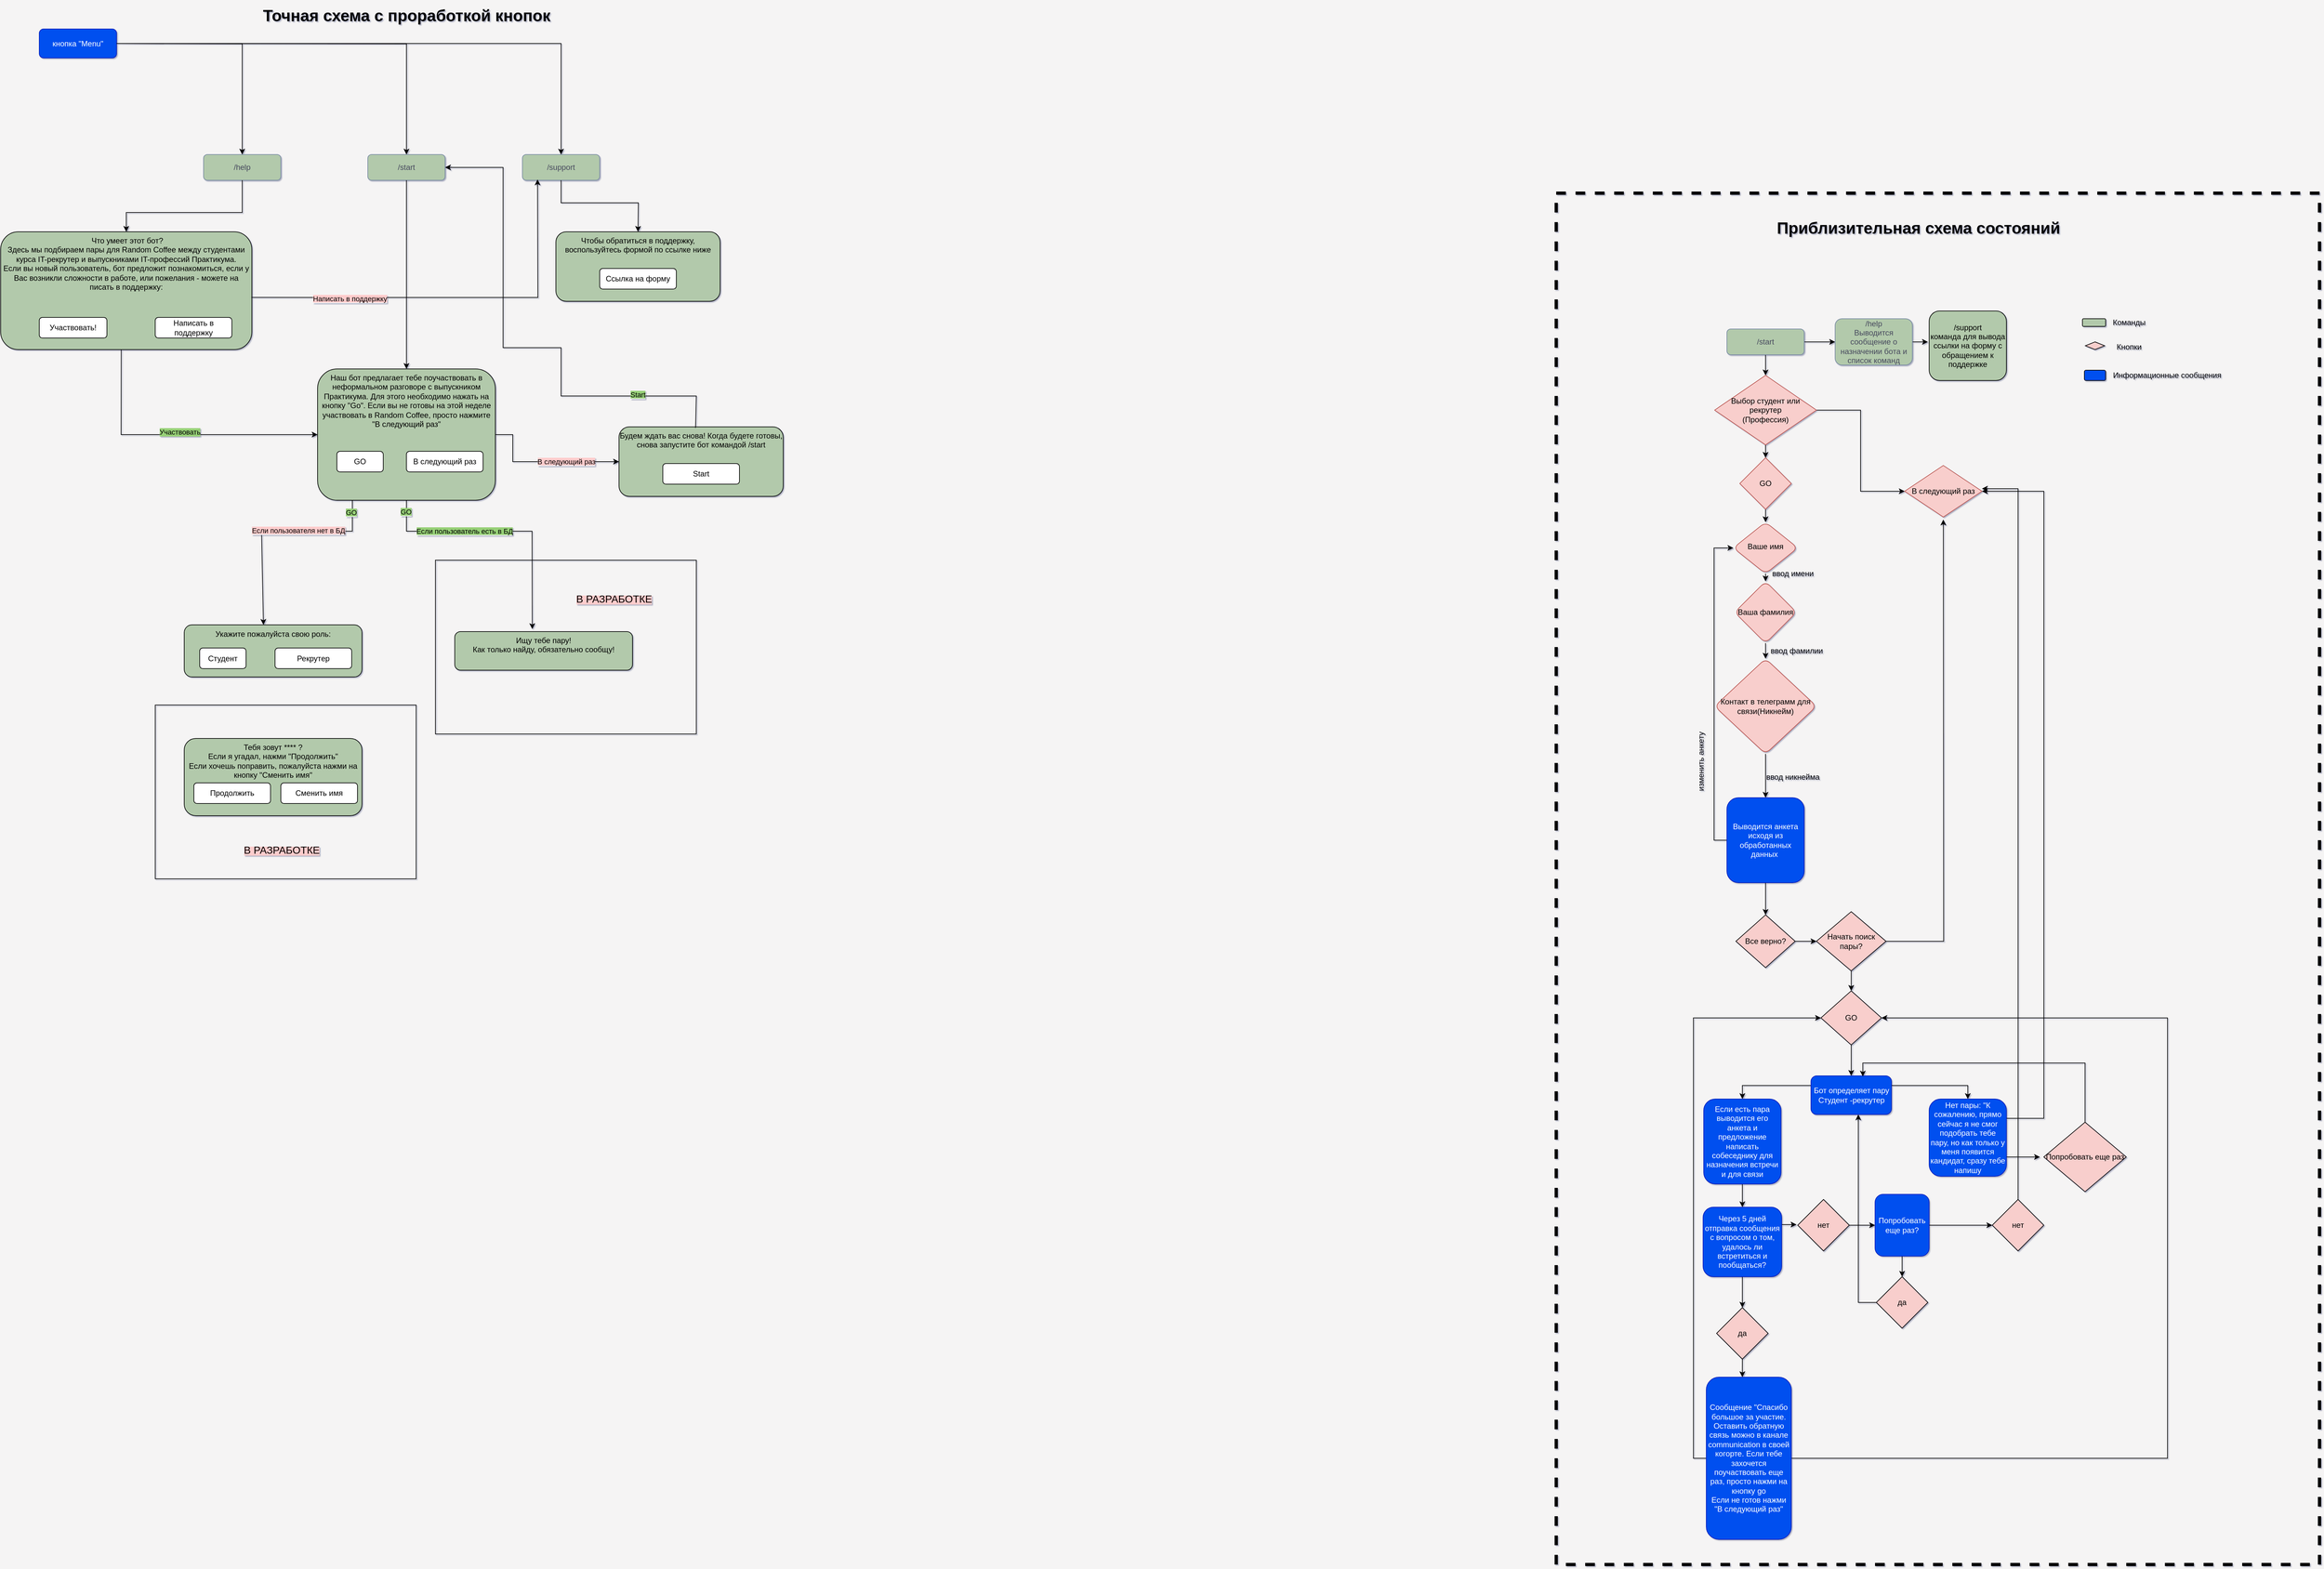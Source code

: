 <mxfile version="21.7.5" type="device">
  <diagram id="C5RBs43oDa-KdzZeNtuy" name="Page-1">
    <mxGraphModel dx="5104" dy="4256" grid="1" gridSize="15" guides="1" tooltips="1" connect="1" arrows="0" fold="1" page="1" pageScale="1" pageWidth="827" pageHeight="1169" background="#f5f4f4" math="0" shadow="1">
      <root>
        <mxCell id="WIyWlLk6GJQsqaUBKTNV-0" />
        <mxCell id="WIyWlLk6GJQsqaUBKTNV-1" parent="WIyWlLk6GJQsqaUBKTNV-0" />
        <mxCell id="HwW4HolEN2n57jUtP8S4-10" style="edgeStyle=orthogonalEdgeStyle;rounded=0;orthogonalLoop=1;jettySize=auto;html=1;exitX=0.5;exitY=1;exitDx=0;exitDy=0;entryX=0.5;entryY=0;entryDx=0;entryDy=0;" parent="WIyWlLk6GJQsqaUBKTNV-1" source="WIyWlLk6GJQsqaUBKTNV-3" target="HwW4HolEN2n57jUtP8S4-9" edge="1">
          <mxGeometry relative="1" as="geometry" />
        </mxCell>
        <mxCell id="HwW4HolEN2n57jUtP8S4-29" style="edgeStyle=orthogonalEdgeStyle;rounded=0;orthogonalLoop=1;jettySize=auto;html=1;exitX=1;exitY=0.5;exitDx=0;exitDy=0;entryX=0;entryY=0.5;entryDx=0;entryDy=0;" parent="WIyWlLk6GJQsqaUBKTNV-1" source="WIyWlLk6GJQsqaUBKTNV-3" target="HwW4HolEN2n57jUtP8S4-6" edge="1">
          <mxGeometry relative="1" as="geometry" />
        </mxCell>
        <mxCell id="WIyWlLk6GJQsqaUBKTNV-3" value="/start" style="rounded=1;whiteSpace=wrap;html=1;fontSize=12;glass=0;strokeWidth=1;shadow=0;labelBackgroundColor=none;fillColor=#B2C9AB;strokeColor=#788AA3;fontColor=#46495D;" parent="WIyWlLk6GJQsqaUBKTNV-1" vertex="1">
          <mxGeometry x="1465" y="-719" width="120" height="40" as="geometry" />
        </mxCell>
        <mxCell id="LpWc5lkLf9JbCJff_aTS-66" style="edgeStyle=orthogonalEdgeStyle;rounded=0;orthogonalLoop=1;jettySize=auto;html=1;exitX=0.5;exitY=1;exitDx=0;exitDy=0;entryX=0.5;entryY=0;entryDx=0;entryDy=0;" parent="WIyWlLk6GJQsqaUBKTNV-1" source="WIyWlLk6GJQsqaUBKTNV-10" target="LpWc5lkLf9JbCJff_aTS-1" edge="1">
          <mxGeometry relative="1" as="geometry" />
        </mxCell>
        <mxCell id="WIyWlLk6GJQsqaUBKTNV-10" value="Ваше имя" style="rhombus;whiteSpace=wrap;html=1;shadow=0;fontFamily=Helvetica;fontSize=12;align=center;strokeWidth=1;spacing=6;spacingTop=-4;labelBackgroundColor=none;fillColor=#f8cecc;strokeColor=#b85450;rounded=1;" parent="WIyWlLk6GJQsqaUBKTNV-1" vertex="1">
          <mxGeometry x="1475" y="-419" width="100" height="80" as="geometry" />
        </mxCell>
        <mxCell id="HwW4HolEN2n57jUtP8S4-34" style="edgeStyle=orthogonalEdgeStyle;rounded=0;orthogonalLoop=1;jettySize=auto;html=1;exitX=0.5;exitY=1;exitDx=0;exitDy=0;entryX=0.5;entryY=0;entryDx=0;entryDy=0;" parent="WIyWlLk6GJQsqaUBKTNV-1" source="LpWc5lkLf9JbCJff_aTS-1" target="LpWc5lkLf9JbCJff_aTS-14" edge="1">
          <mxGeometry relative="1" as="geometry" />
        </mxCell>
        <mxCell id="LpWc5lkLf9JbCJff_aTS-1" value="Ваша фамилия" style="rhombus;whiteSpace=wrap;html=1;fillColor=#f8cecc;strokeColor=#b85450;rounded=1;glass=0;strokeWidth=1;shadow=0;labelBackgroundColor=none;" parent="WIyWlLk6GJQsqaUBKTNV-1" vertex="1">
          <mxGeometry x="1477" y="-327" width="96" height="96" as="geometry" />
        </mxCell>
        <mxCell id="LpWc5lkLf9JbCJff_aTS-22" value="" style="edgeStyle=orthogonalEdgeStyle;rounded=0;orthogonalLoop=1;jettySize=auto;html=1;" parent="WIyWlLk6GJQsqaUBKTNV-1" source="LpWc5lkLf9JbCJff_aTS-14" target="LpWc5lkLf9JbCJff_aTS-21" edge="1">
          <mxGeometry relative="1" as="geometry" />
        </mxCell>
        <mxCell id="LpWc5lkLf9JbCJff_aTS-14" value="Контакт в телеграмм для связи(Никнейм)" style="rhombus;whiteSpace=wrap;html=1;fillColor=#f8cecc;strokeColor=#b85450;rounded=1;glass=0;strokeWidth=1;shadow=0;labelBackgroundColor=none;" parent="WIyWlLk6GJQsqaUBKTNV-1" vertex="1">
          <mxGeometry x="1446" y="-207" width="158" height="148" as="geometry" />
        </mxCell>
        <mxCell id="HwW4HolEN2n57jUtP8S4-20" style="edgeStyle=orthogonalEdgeStyle;rounded=0;orthogonalLoop=1;jettySize=auto;html=1;exitX=0;exitY=0.5;exitDx=0;exitDy=0;entryX=0;entryY=0.5;entryDx=0;entryDy=0;" parent="WIyWlLk6GJQsqaUBKTNV-1" source="LpWc5lkLf9JbCJff_aTS-21" target="WIyWlLk6GJQsqaUBKTNV-10" edge="1">
          <mxGeometry relative="1" as="geometry" />
        </mxCell>
        <mxCell id="HwW4HolEN2n57jUtP8S4-23" style="edgeStyle=orthogonalEdgeStyle;rounded=0;orthogonalLoop=1;jettySize=auto;html=1;exitX=0.5;exitY=1;exitDx=0;exitDy=0;" parent="WIyWlLk6GJQsqaUBKTNV-1" source="LpWc5lkLf9JbCJff_aTS-21" target="HwW4HolEN2n57jUtP8S4-22" edge="1">
          <mxGeometry relative="1" as="geometry" />
        </mxCell>
        <mxCell id="LpWc5lkLf9JbCJff_aTS-21" value="Выводится анкета исходя из обработанных данных&amp;nbsp;" style="whiteSpace=wrap;html=1;fillColor=#0050ef;strokeColor=#001DBC;fontColor=#ffffff;rounded=1;glass=0;strokeWidth=1;shadow=0;labelBackgroundColor=none;" parent="WIyWlLk6GJQsqaUBKTNV-1" vertex="1">
          <mxGeometry x="1465" y="9" width="120" height="132" as="geometry" />
        </mxCell>
        <mxCell id="HwW4HolEN2n57jUtP8S4-39" style="edgeStyle=orthogonalEdgeStyle;rounded=0;orthogonalLoop=1;jettySize=auto;html=1;exitX=1;exitY=0.25;exitDx=0;exitDy=0;entryX=0.5;entryY=0;entryDx=0;entryDy=0;" parent="WIyWlLk6GJQsqaUBKTNV-1" source="LpWc5lkLf9JbCJff_aTS-39" target="HwW4HolEN2n57jUtP8S4-36" edge="1">
          <mxGeometry relative="1" as="geometry" />
        </mxCell>
        <mxCell id="HwW4HolEN2n57jUtP8S4-40" style="edgeStyle=orthogonalEdgeStyle;rounded=0;orthogonalLoop=1;jettySize=auto;html=1;exitX=0;exitY=0.25;exitDx=0;exitDy=0;entryX=0.5;entryY=0;entryDx=0;entryDy=0;" parent="WIyWlLk6GJQsqaUBKTNV-1" source="LpWc5lkLf9JbCJff_aTS-39" target="HwW4HolEN2n57jUtP8S4-37" edge="1">
          <mxGeometry relative="1" as="geometry" />
        </mxCell>
        <mxCell id="LpWc5lkLf9JbCJff_aTS-39" value="Бот определяет пару Студент -рекрутер&lt;br&gt;" style="whiteSpace=wrap;html=1;fillColor=#0050ef;strokeColor=#001DBC;fontColor=#ffffff;rounded=1;glass=0;strokeWidth=1;shadow=0;labelBackgroundColor=none;" parent="WIyWlLk6GJQsqaUBKTNV-1" vertex="1">
          <mxGeometry x="1595.5" y="441" width="125" height="60" as="geometry" />
        </mxCell>
        <mxCell id="LpWc5lkLf9JbCJff_aTS-44" value="изменить анкету&lt;br&gt;" style="text;html=1;align=center;verticalAlign=middle;resizable=0;points=[];autosize=1;strokeColor=none;fillColor=none;rotation=-90;" parent="WIyWlLk6GJQsqaUBKTNV-1" vertex="1">
          <mxGeometry x="1365" y="-59" width="120" height="24" as="geometry" />
        </mxCell>
        <mxCell id="LpWc5lkLf9JbCJff_aTS-45" value="ввод имени" style="text;html=1;align=center;verticalAlign=middle;resizable=0;points=[];autosize=1;strokeColor=none;fillColor=none;" parent="WIyWlLk6GJQsqaUBKTNV-1" vertex="1">
          <mxGeometry x="1519" y="-351" width="96" height="24" as="geometry" />
        </mxCell>
        <mxCell id="LpWc5lkLf9JbCJff_aTS-46" value="ввод фамилии&lt;br&gt;" style="text;html=1;align=center;verticalAlign=middle;resizable=0;points=[];autosize=1;strokeColor=none;fillColor=none;" parent="WIyWlLk6GJQsqaUBKTNV-1" vertex="1">
          <mxGeometry x="1519" y="-231" width="108" height="24" as="geometry" />
        </mxCell>
        <mxCell id="LpWc5lkLf9JbCJff_aTS-48" value="ввод никнейма&lt;br&gt;" style="text;html=1;align=center;verticalAlign=middle;resizable=0;points=[];autosize=1;strokeColor=none;fillColor=none;" parent="WIyWlLk6GJQsqaUBKTNV-1" vertex="1">
          <mxGeometry x="1513" y="-35" width="108" height="24" as="geometry" />
        </mxCell>
        <mxCell id="HwW4HolEN2n57jUtP8S4-53" style="edgeStyle=orthogonalEdgeStyle;rounded=0;orthogonalLoop=1;jettySize=auto;html=1;exitX=1;exitY=0.25;exitDx=0;exitDy=0;" parent="WIyWlLk6GJQsqaUBKTNV-1" source="LpWc5lkLf9JbCJff_aTS-51" edge="1">
          <mxGeometry relative="1" as="geometry">
            <mxPoint x="1573" y="672" as="targetPoint" />
          </mxGeometry>
        </mxCell>
        <mxCell id="HwW4HolEN2n57jUtP8S4-54" style="edgeStyle=orthogonalEdgeStyle;rounded=0;orthogonalLoop=1;jettySize=auto;html=1;exitX=0.5;exitY=1;exitDx=0;exitDy=0;entryX=0.5;entryY=0;entryDx=0;entryDy=0;" parent="WIyWlLk6GJQsqaUBKTNV-1" source="LpWc5lkLf9JbCJff_aTS-51" target="HwW4HolEN2n57jUtP8S4-49" edge="1">
          <mxGeometry relative="1" as="geometry" />
        </mxCell>
        <mxCell id="LpWc5lkLf9JbCJff_aTS-51" value="Через 5 дней отправка сообщения с вопросом о том, удалось ли встретиться и пообщаться?" style="rounded=1;whiteSpace=wrap;html=1;fillColor=#0050ef;strokeColor=#001DBC;fontColor=#ffffff;" parent="WIyWlLk6GJQsqaUBKTNV-1" vertex="1">
          <mxGeometry x="1428" y="645" width="122" height="108" as="geometry" />
        </mxCell>
        <mxCell id="HwW4HolEN2n57jUtP8S4-56" style="edgeStyle=orthogonalEdgeStyle;rounded=0;orthogonalLoop=1;jettySize=auto;html=1;exitX=1;exitY=0.5;exitDx=0;exitDy=0;entryX=1;entryY=0.5;entryDx=0;entryDy=0;" parent="WIyWlLk6GJQsqaUBKTNV-1" source="LpWc5lkLf9JbCJff_aTS-56" target="HwW4HolEN2n57jUtP8S4-32" edge="1">
          <mxGeometry relative="1" as="geometry">
            <Array as="points">
              <mxPoint x="2149" y="1035" />
              <mxPoint x="2149" y="351" />
            </Array>
          </mxGeometry>
        </mxCell>
        <mxCell id="HwW4HolEN2n57jUtP8S4-65" style="edgeStyle=orthogonalEdgeStyle;rounded=0;orthogonalLoop=1;jettySize=auto;html=1;exitX=0;exitY=0.5;exitDx=0;exitDy=0;entryX=0;entryY=0.5;entryDx=0;entryDy=0;" parent="WIyWlLk6GJQsqaUBKTNV-1" source="LpWc5lkLf9JbCJff_aTS-56" target="HwW4HolEN2n57jUtP8S4-32" edge="1">
          <mxGeometry relative="1" as="geometry" />
        </mxCell>
        <mxCell id="LpWc5lkLf9JbCJff_aTS-56" value="Сообщение &quot;Спасибо большое за участие. Оставить обратную связь можно в канале communication в своей когорте. Если тебе захочется поучаствовать еще раз, просто нажми на кнопку go&lt;br&gt;Если не готов нажми &quot;В следующий раз&quot;" style="rounded=1;whiteSpace=wrap;html=1;fillColor=#0050EF;fontColor=#ffffff;strokeColor=#001DBC;" parent="WIyWlLk6GJQsqaUBKTNV-1" vertex="1">
          <mxGeometry x="1433" y="909" width="132" height="252" as="geometry" />
        </mxCell>
        <mxCell id="HwW4HolEN2n57jUtP8S4-61" style="edgeStyle=orthogonalEdgeStyle;rounded=0;orthogonalLoop=1;jettySize=auto;html=1;exitX=1;exitY=0.5;exitDx=0;exitDy=0;entryX=0;entryY=0.5;entryDx=0;entryDy=0;" parent="WIyWlLk6GJQsqaUBKTNV-1" source="LpWc5lkLf9JbCJff_aTS-57" target="HwW4HolEN2n57jUtP8S4-58" edge="1">
          <mxGeometry relative="1" as="geometry">
            <mxPoint x="1861" y="673" as="targetPoint" />
          </mxGeometry>
        </mxCell>
        <mxCell id="HwW4HolEN2n57jUtP8S4-63" style="edgeStyle=orthogonalEdgeStyle;rounded=0;orthogonalLoop=1;jettySize=auto;html=1;exitX=0.5;exitY=1;exitDx=0;exitDy=0;" parent="WIyWlLk6GJQsqaUBKTNV-1" source="LpWc5lkLf9JbCJff_aTS-57" target="HwW4HolEN2n57jUtP8S4-57" edge="1">
          <mxGeometry relative="1" as="geometry" />
        </mxCell>
        <mxCell id="LpWc5lkLf9JbCJff_aTS-57" value="Попробовать еще раз?" style="rounded=1;whiteSpace=wrap;html=1;fillColor=#0050ef;strokeColor=#001DBC;fontColor=#ffffff;" parent="WIyWlLk6GJQsqaUBKTNV-1" vertex="1">
          <mxGeometry x="1695" y="625" width="84" height="96" as="geometry" />
        </mxCell>
        <mxCell id="HwW4HolEN2n57jUtP8S4-0" value="/support&lt;br&gt;команда для вывода ссылки на форму с обращением к поддержке" style="rounded=1;whiteSpace=wrap;html=1;fillColor=#b2c9ab;" parent="WIyWlLk6GJQsqaUBKTNV-1" vertex="1">
          <mxGeometry x="1779" y="-747" width="120" height="108" as="geometry" />
        </mxCell>
        <mxCell id="HwW4HolEN2n57jUtP8S4-31" style="edgeStyle=orthogonalEdgeStyle;rounded=0;orthogonalLoop=1;jettySize=auto;html=1;exitX=1;exitY=0.5;exitDx=0;exitDy=0;" parent="WIyWlLk6GJQsqaUBKTNV-1" source="HwW4HolEN2n57jUtP8S4-6" edge="1">
          <mxGeometry relative="1" as="geometry">
            <mxPoint x="1777" y="-699" as="targetPoint" />
          </mxGeometry>
        </mxCell>
        <mxCell id="HwW4HolEN2n57jUtP8S4-6" value="/help&lt;br&gt;Выводится сообщение о назначении бота и список команд" style="rounded=1;whiteSpace=wrap;html=1;fontSize=12;glass=0;strokeWidth=1;shadow=0;labelBackgroundColor=none;fillColor=#B2C9AB;strokeColor=#788AA3;fontColor=#46495D;" parent="WIyWlLk6GJQsqaUBKTNV-1" vertex="1">
          <mxGeometry x="1633" y="-735" width="120" height="72" as="geometry" />
        </mxCell>
        <mxCell id="HwW4HolEN2n57jUtP8S4-19" style="edgeStyle=orthogonalEdgeStyle;rounded=0;orthogonalLoop=1;jettySize=auto;html=1;exitX=0.5;exitY=1;exitDx=0;exitDy=0;entryX=0.5;entryY=0;entryDx=0;entryDy=0;" parent="WIyWlLk6GJQsqaUBKTNV-1" source="HwW4HolEN2n57jUtP8S4-8" target="WIyWlLk6GJQsqaUBKTNV-10" edge="1">
          <mxGeometry relative="1" as="geometry" />
        </mxCell>
        <mxCell id="HwW4HolEN2n57jUtP8S4-8" value="GO" style="rhombus;whiteSpace=wrap;html=1;fillColor=#f8cecc;strokeColor=#b85450;" parent="WIyWlLk6GJQsqaUBKTNV-1" vertex="1">
          <mxGeometry x="1485" y="-519" width="80" height="80" as="geometry" />
        </mxCell>
        <mxCell id="HwW4HolEN2n57jUtP8S4-13" style="edgeStyle=orthogonalEdgeStyle;rounded=0;orthogonalLoop=1;jettySize=auto;html=1;exitX=0.5;exitY=1;exitDx=0;exitDy=0;entryX=0.5;entryY=0;entryDx=0;entryDy=0;" parent="WIyWlLk6GJQsqaUBKTNV-1" source="HwW4HolEN2n57jUtP8S4-9" target="HwW4HolEN2n57jUtP8S4-8" edge="1">
          <mxGeometry relative="1" as="geometry" />
        </mxCell>
        <mxCell id="HwW4HolEN2n57jUtP8S4-15" style="edgeStyle=orthogonalEdgeStyle;rounded=0;orthogonalLoop=1;jettySize=auto;html=1;exitX=1;exitY=0.5;exitDx=0;exitDy=0;entryX=0;entryY=0.5;entryDx=0;entryDy=0;" parent="WIyWlLk6GJQsqaUBKTNV-1" source="HwW4HolEN2n57jUtP8S4-9" target="HwW4HolEN2n57jUtP8S4-14" edge="1">
          <mxGeometry relative="1" as="geometry" />
        </mxCell>
        <mxCell id="HwW4HolEN2n57jUtP8S4-9" value="Выбор студент или рекрутер&lt;br&gt;(Профессия)" style="rhombus;whiteSpace=wrap;html=1;fillColor=#f8cecc;strokeColor=#b85450;" parent="WIyWlLk6GJQsqaUBKTNV-1" vertex="1">
          <mxGeometry x="1446" y="-647" width="158" height="108" as="geometry" />
        </mxCell>
        <mxCell id="HwW4HolEN2n57jUtP8S4-14" value="В следующий раз" style="rhombus;whiteSpace=wrap;html=1;fillColor=#f8cecc;strokeColor=#b85450;" parent="WIyWlLk6GJQsqaUBKTNV-1" vertex="1">
          <mxGeometry x="1741" y="-507" width="120" height="80" as="geometry" />
        </mxCell>
        <mxCell id="HwW4HolEN2n57jUtP8S4-27" style="edgeStyle=orthogonalEdgeStyle;rounded=0;orthogonalLoop=1;jettySize=auto;html=1;exitX=1;exitY=0.5;exitDx=0;exitDy=0;entryX=0;entryY=0.5;entryDx=0;entryDy=0;" parent="WIyWlLk6GJQsqaUBKTNV-1" source="HwW4HolEN2n57jUtP8S4-22" target="HwW4HolEN2n57jUtP8S4-25" edge="1">
          <mxGeometry relative="1" as="geometry" />
        </mxCell>
        <mxCell id="HwW4HolEN2n57jUtP8S4-22" value="Все верно?" style="rhombus;whiteSpace=wrap;html=1;fillColor=#f8cecc;" parent="WIyWlLk6GJQsqaUBKTNV-1" vertex="1">
          <mxGeometry x="1479" y="191" width="92" height="82" as="geometry" />
        </mxCell>
        <mxCell id="HwW4HolEN2n57jUtP8S4-28" style="edgeStyle=orthogonalEdgeStyle;rounded=0;orthogonalLoop=1;jettySize=auto;html=1;exitX=1;exitY=0.5;exitDx=0;exitDy=0;" parent="WIyWlLk6GJQsqaUBKTNV-1" source="HwW4HolEN2n57jUtP8S4-25" edge="1">
          <mxGeometry relative="1" as="geometry">
            <mxPoint x="1801" y="-423" as="targetPoint" />
          </mxGeometry>
        </mxCell>
        <mxCell id="HwW4HolEN2n57jUtP8S4-33" style="edgeStyle=orthogonalEdgeStyle;rounded=0;orthogonalLoop=1;jettySize=auto;html=1;exitX=0.5;exitY=1;exitDx=0;exitDy=0;" parent="WIyWlLk6GJQsqaUBKTNV-1" source="HwW4HolEN2n57jUtP8S4-25" target="HwW4HolEN2n57jUtP8S4-32" edge="1">
          <mxGeometry relative="1" as="geometry" />
        </mxCell>
        <mxCell id="HwW4HolEN2n57jUtP8S4-25" value="Начать поиск пары?" style="rhombus;whiteSpace=wrap;html=1;fillColor=#f8cecc;" parent="WIyWlLk6GJQsqaUBKTNV-1" vertex="1">
          <mxGeometry x="1604" y="186" width="108" height="92" as="geometry" />
        </mxCell>
        <mxCell id="HwW4HolEN2n57jUtP8S4-35" style="edgeStyle=orthogonalEdgeStyle;rounded=0;orthogonalLoop=1;jettySize=auto;html=1;exitX=0.5;exitY=1;exitDx=0;exitDy=0;entryX=0.5;entryY=0;entryDx=0;entryDy=0;" parent="WIyWlLk6GJQsqaUBKTNV-1" source="HwW4HolEN2n57jUtP8S4-32" target="LpWc5lkLf9JbCJff_aTS-39" edge="1">
          <mxGeometry relative="1" as="geometry" />
        </mxCell>
        <mxCell id="HwW4HolEN2n57jUtP8S4-32" value="GO" style="rhombus;whiteSpace=wrap;html=1;fillColor=#f8cecc;" parent="WIyWlLk6GJQsqaUBKTNV-1" vertex="1">
          <mxGeometry x="1611" y="309" width="94" height="84" as="geometry" />
        </mxCell>
        <mxCell id="HwW4HolEN2n57jUtP8S4-43" style="edgeStyle=orthogonalEdgeStyle;rounded=0;orthogonalLoop=1;jettySize=auto;html=1;exitX=1;exitY=0.75;exitDx=0;exitDy=0;entryX=-0.047;entryY=0.5;entryDx=0;entryDy=0;entryPerimeter=0;" parent="WIyWlLk6GJQsqaUBKTNV-1" source="HwW4HolEN2n57jUtP8S4-36" target="HwW4HolEN2n57jUtP8S4-42" edge="1">
          <mxGeometry relative="1" as="geometry" />
        </mxCell>
        <mxCell id="HwW4HolEN2n57jUtP8S4-44" style="edgeStyle=orthogonalEdgeStyle;rounded=0;orthogonalLoop=1;jettySize=auto;html=1;exitX=1;exitY=0.25;exitDx=0;exitDy=0;entryX=1;entryY=0.5;entryDx=0;entryDy=0;" parent="WIyWlLk6GJQsqaUBKTNV-1" source="HwW4HolEN2n57jUtP8S4-36" target="HwW4HolEN2n57jUtP8S4-14" edge="1">
          <mxGeometry relative="1" as="geometry">
            <Array as="points">
              <mxPoint x="1957" y="507" />
              <mxPoint x="1957" y="-467" />
            </Array>
          </mxGeometry>
        </mxCell>
        <mxCell id="HwW4HolEN2n57jUtP8S4-36" value="Нет пары: &quot;К сожалению, прямо сейчас я не смог подобрать тебе пару, но как только у меня появится кандидат, сразу тебе напишу" style="rounded=1;whiteSpace=wrap;html=1;fillColor=#0050ef;fontColor=#ffffff;strokeColor=#001DBC;" parent="WIyWlLk6GJQsqaUBKTNV-1" vertex="1">
          <mxGeometry x="1779" y="477" width="120" height="120" as="geometry" />
        </mxCell>
        <mxCell id="HwW4HolEN2n57jUtP8S4-46" style="edgeStyle=orthogonalEdgeStyle;rounded=0;orthogonalLoop=1;jettySize=auto;html=1;exitX=0.5;exitY=1;exitDx=0;exitDy=0;" parent="WIyWlLk6GJQsqaUBKTNV-1" source="HwW4HolEN2n57jUtP8S4-37" target="LpWc5lkLf9JbCJff_aTS-51" edge="1">
          <mxGeometry relative="1" as="geometry" />
        </mxCell>
        <mxCell id="HwW4HolEN2n57jUtP8S4-37" value="Если есть пара выводится его анкета и предложение написать собеседнику для назначения встречи и для связи" style="rounded=1;whiteSpace=wrap;html=1;fillColor=#0050ef;fontColor=#ffffff;strokeColor=#001DBC;" parent="WIyWlLk6GJQsqaUBKTNV-1" vertex="1">
          <mxGeometry x="1429" y="477" width="120" height="132" as="geometry" />
        </mxCell>
        <mxCell id="HwW4HolEN2n57jUtP8S4-45" style="edgeStyle=orthogonalEdgeStyle;rounded=0;orthogonalLoop=1;jettySize=auto;html=1;exitX=0.5;exitY=0;exitDx=0;exitDy=0;entryX=0.644;entryY=0.017;entryDx=0;entryDy=0;entryPerimeter=0;" parent="WIyWlLk6GJQsqaUBKTNV-1" source="HwW4HolEN2n57jUtP8S4-42" target="LpWc5lkLf9JbCJff_aTS-39" edge="1">
          <mxGeometry relative="1" as="geometry" />
        </mxCell>
        <mxCell id="HwW4HolEN2n57jUtP8S4-42" value="Попробовать еще раз" style="rhombus;whiteSpace=wrap;html=1;fillColor=#f8cecc;" parent="WIyWlLk6GJQsqaUBKTNV-1" vertex="1">
          <mxGeometry x="1957" y="513" width="128" height="108" as="geometry" />
        </mxCell>
        <mxCell id="HwW4HolEN2n57jUtP8S4-55" style="edgeStyle=orthogonalEdgeStyle;rounded=0;orthogonalLoop=1;jettySize=auto;html=1;exitX=0.5;exitY=1;exitDx=0;exitDy=0;entryX=0.424;entryY=0;entryDx=0;entryDy=0;entryPerimeter=0;" parent="WIyWlLk6GJQsqaUBKTNV-1" source="HwW4HolEN2n57jUtP8S4-49" target="LpWc5lkLf9JbCJff_aTS-56" edge="1">
          <mxGeometry relative="1" as="geometry" />
        </mxCell>
        <mxCell id="HwW4HolEN2n57jUtP8S4-49" value="да" style="rhombus;whiteSpace=wrap;html=1;fillColor=#f8cecc;" parent="WIyWlLk6GJQsqaUBKTNV-1" vertex="1">
          <mxGeometry x="1449" y="801" width="80" height="80" as="geometry" />
        </mxCell>
        <mxCell id="HwW4HolEN2n57jUtP8S4-52" style="edgeStyle=orthogonalEdgeStyle;rounded=0;orthogonalLoop=1;jettySize=auto;html=1;exitX=1;exitY=0.5;exitDx=0;exitDy=0;" parent="WIyWlLk6GJQsqaUBKTNV-1" source="HwW4HolEN2n57jUtP8S4-50" target="LpWc5lkLf9JbCJff_aTS-57" edge="1">
          <mxGeometry relative="1" as="geometry" />
        </mxCell>
        <mxCell id="HwW4HolEN2n57jUtP8S4-50" value="нет" style="rhombus;whiteSpace=wrap;html=1;fillColor=#f8cecc;" parent="WIyWlLk6GJQsqaUBKTNV-1" vertex="1">
          <mxGeometry x="1575" y="633" width="80" height="80" as="geometry" />
        </mxCell>
        <mxCell id="HwW4HolEN2n57jUtP8S4-64" style="edgeStyle=orthogonalEdgeStyle;rounded=0;orthogonalLoop=1;jettySize=auto;html=1;exitX=0;exitY=0.5;exitDx=0;exitDy=0;entryX=0.588;entryY=1;entryDx=0;entryDy=0;entryPerimeter=0;" parent="WIyWlLk6GJQsqaUBKTNV-1" source="HwW4HolEN2n57jUtP8S4-57" target="LpWc5lkLf9JbCJff_aTS-39" edge="1">
          <mxGeometry relative="1" as="geometry" />
        </mxCell>
        <mxCell id="HwW4HolEN2n57jUtP8S4-57" value="да" style="rhombus;whiteSpace=wrap;html=1;fillColor=#f8cecc;" parent="WIyWlLk6GJQsqaUBKTNV-1" vertex="1">
          <mxGeometry x="1697" y="753" width="80" height="80" as="geometry" />
        </mxCell>
        <mxCell id="HwW4HolEN2n57jUtP8S4-62" style="edgeStyle=orthogonalEdgeStyle;rounded=0;orthogonalLoop=1;jettySize=auto;html=1;exitX=0.5;exitY=0;exitDx=0;exitDy=0;" parent="WIyWlLk6GJQsqaUBKTNV-1" source="HwW4HolEN2n57jUtP8S4-58" edge="1">
          <mxGeometry relative="1" as="geometry">
            <mxPoint x="1861" y="-471" as="targetPoint" />
            <Array as="points">
              <mxPoint x="1917" y="-471" />
            </Array>
          </mxGeometry>
        </mxCell>
        <mxCell id="HwW4HolEN2n57jUtP8S4-58" value="нет" style="rhombus;whiteSpace=wrap;html=1;fillColor=#f8cecc;" parent="WIyWlLk6GJQsqaUBKTNV-1" vertex="1">
          <mxGeometry x="1877" y="633" width="80" height="80" as="geometry" />
        </mxCell>
        <mxCell id="HwW4HolEN2n57jUtP8S4-70" value="" style="rounded=1;whiteSpace=wrap;html=1;fillColor=#b2c9ab;" parent="WIyWlLk6GJQsqaUBKTNV-1" vertex="1">
          <mxGeometry x="2017" y="-735" width="36" height="12" as="geometry" />
        </mxCell>
        <mxCell id="HwW4HolEN2n57jUtP8S4-76" value="" style="rhombus;whiteSpace=wrap;html=1;fillColor=#f8cecc;" parent="WIyWlLk6GJQsqaUBKTNV-1" vertex="1">
          <mxGeometry x="2021.5" y="-699" width="30" height="12" as="geometry" />
        </mxCell>
        <mxCell id="HwW4HolEN2n57jUtP8S4-77" value="" style="rounded=1;whiteSpace=wrap;html=1;fillColor=#004fef;" parent="WIyWlLk6GJQsqaUBKTNV-1" vertex="1">
          <mxGeometry x="2020" y="-655" width="33" height="16" as="geometry" />
        </mxCell>
        <mxCell id="HwW4HolEN2n57jUtP8S4-78" value="Команды" style="text;html=1;align=center;verticalAlign=middle;resizable=0;points=[];autosize=1;strokeColor=none;fillColor=none;" parent="WIyWlLk6GJQsqaUBKTNV-1" vertex="1">
          <mxGeometry x="2053" y="-741" width="72" height="24" as="geometry" />
        </mxCell>
        <mxCell id="HwW4HolEN2n57jUtP8S4-82" value="Кнопки" style="text;html=1;align=center;verticalAlign=middle;resizable=0;points=[];autosize=1;strokeColor=none;fillColor=none;" parent="WIyWlLk6GJQsqaUBKTNV-1" vertex="1">
          <mxGeometry x="2059" y="-703" width="60" height="24" as="geometry" />
        </mxCell>
        <mxCell id="HwW4HolEN2n57jUtP8S4-83" value="Информационные сообщения" style="text;html=1;align=center;verticalAlign=middle;resizable=0;points=[];autosize=1;strokeColor=none;fillColor=none;" parent="WIyWlLk6GJQsqaUBKTNV-1" vertex="1">
          <mxGeometry x="2051.5" y="-659" width="192" height="24" as="geometry" />
        </mxCell>
        <mxCell id="NgL67tKta2Qz76Dpu4RY-0" value="/start" style="rounded=1;whiteSpace=wrap;html=1;fontSize=12;glass=0;strokeWidth=1;shadow=0;labelBackgroundColor=none;fillColor=#B2C9AB;strokeColor=#788AA3;fontColor=#46495D;" parent="WIyWlLk6GJQsqaUBKTNV-1" vertex="1">
          <mxGeometry x="-645" y="-990" width="120" height="40" as="geometry" />
        </mxCell>
        <mxCell id="NgL67tKta2Qz76Dpu4RY-1" value="Наш бот предлагает тебе поучаствовать в неформальном разговоре с выпускником Практикума. Для этого необходимо нажать на кнопку &quot;Go&quot;. Если вы не готовы на этой неделе участвовать в Random Coffee, просто нажмите &quot;В следующий раз&quot;" style="rounded=1;whiteSpace=wrap;html=1;fillColor=#b2c9ab;horizontal=1;verticalAlign=top;" parent="WIyWlLk6GJQsqaUBKTNV-1" vertex="1">
          <mxGeometry x="-723" y="-657" width="276" height="204" as="geometry" />
        </mxCell>
        <mxCell id="NgL67tKta2Qz76Dpu4RY-2" value="GO" style="rounded=1;whiteSpace=wrap;html=1;" parent="WIyWlLk6GJQsqaUBKTNV-1" vertex="1">
          <mxGeometry x="-693" y="-529" width="72" height="32" as="geometry" />
        </mxCell>
        <mxCell id="NgL67tKta2Qz76Dpu4RY-3" value="В следующий раз" style="rounded=1;whiteSpace=wrap;html=1;" parent="WIyWlLk6GJQsqaUBKTNV-1" vertex="1">
          <mxGeometry x="-585" y="-529" width="119" height="32" as="geometry" />
        </mxCell>
        <mxCell id="NgL67tKta2Qz76Dpu4RY-5" value="&lt;font style=&quot;font-size: 25px;&quot;&gt;&lt;b&gt;Приблизительная схема состояний&lt;/b&gt;&lt;/font&gt;" style="text;html=1;align=center;verticalAlign=middle;resizable=0;points=[];autosize=1;strokeColor=none;fillColor=none;" parent="WIyWlLk6GJQsqaUBKTNV-1" vertex="1">
          <mxGeometry x="1529" y="-900" width="465" height="45" as="geometry" />
        </mxCell>
        <mxCell id="NgL67tKta2Qz76Dpu4RY-6" value="&lt;font style=&quot;font-size: 25px;&quot;&gt;&lt;b&gt;Точная схема с проработкой кнопок&lt;/b&gt;&lt;/font&gt;" style="text;html=1;align=center;verticalAlign=middle;resizable=0;points=[];autosize=1;strokeColor=none;fillColor=none;" parent="WIyWlLk6GJQsqaUBKTNV-1" vertex="1">
          <mxGeometry x="-825" y="-1230" width="480" height="45" as="geometry" />
        </mxCell>
        <mxCell id="NgL67tKta2Qz76Dpu4RY-7" value="" style="endArrow=classic;html=1;rounded=0;exitX=0.5;exitY=1;exitDx=0;exitDy=0;entryX=0.5;entryY=0;entryDx=0;entryDy=0;" parent="WIyWlLk6GJQsqaUBKTNV-1" source="NgL67tKta2Qz76Dpu4RY-0" target="NgL67tKta2Qz76Dpu4RY-1" edge="1">
          <mxGeometry width="50" height="50" relative="1" as="geometry">
            <mxPoint x="-675" y="-205" as="sourcePoint" />
            <mxPoint x="-625" y="-255" as="targetPoint" />
          </mxGeometry>
        </mxCell>
        <mxCell id="NgL67tKta2Qz76Dpu4RY-8" value="Чтобы обратиться в поддержку, воспользуйтесь формой по ссылке ниже" style="rounded=1;whiteSpace=wrap;html=1;fillColor=#b2c9ab;verticalAlign=top;" parent="WIyWlLk6GJQsqaUBKTNV-1" vertex="1">
          <mxGeometry x="-353" y="-870" width="255" height="108" as="geometry" />
        </mxCell>
        <mxCell id="NgL67tKta2Qz76Dpu4RY-9" value="/support" style="rounded=1;whiteSpace=wrap;html=1;fontSize=12;glass=0;strokeWidth=1;shadow=0;labelBackgroundColor=none;fillColor=#B2C9AB;strokeColor=#788AA3;fontColor=#46495D;" parent="WIyWlLk6GJQsqaUBKTNV-1" vertex="1">
          <mxGeometry x="-405" y="-990" width="120" height="40" as="geometry" />
        </mxCell>
        <mxCell id="NgL67tKta2Qz76Dpu4RY-10" value="/help" style="rounded=1;whiteSpace=wrap;html=1;fontSize=12;glass=0;strokeWidth=1;shadow=0;labelBackgroundColor=none;fillColor=#B2C9AB;strokeColor=#788AA3;fontColor=#46495D;" parent="WIyWlLk6GJQsqaUBKTNV-1" vertex="1">
          <mxGeometry x="-900" y="-990" width="120" height="40" as="geometry" />
        </mxCell>
        <mxCell id="NgL67tKta2Qz76Dpu4RY-13" style="edgeStyle=orthogonalEdgeStyle;rounded=0;orthogonalLoop=1;jettySize=auto;html=1;exitX=1;exitY=0.5;exitDx=0;exitDy=0;entryX=0.5;entryY=0;entryDx=0;entryDy=0;" parent="WIyWlLk6GJQsqaUBKTNV-1" source="NgL67tKta2Qz76Dpu4RY-12" target="NgL67tKta2Qz76Dpu4RY-9" edge="1">
          <mxGeometry relative="1" as="geometry" />
        </mxCell>
        <mxCell id="NgL67tKta2Qz76Dpu4RY-12" value="кнопка &quot;Menu&quot;" style="whiteSpace=wrap;html=1;fillColor=#0050ef;strokeColor=#001DBC;fontColor=#ffffff;rounded=1;glass=0;strokeWidth=1;shadow=0;labelBackgroundColor=none;" parent="WIyWlLk6GJQsqaUBKTNV-1" vertex="1">
          <mxGeometry x="-1155" y="-1185" width="120" height="45" as="geometry" />
        </mxCell>
        <mxCell id="NgL67tKta2Qz76Dpu4RY-14" value="" style="endArrow=classic;html=1;rounded=0;exitX=1;exitY=0.5;exitDx=0;exitDy=0;entryX=0.5;entryY=0;entryDx=0;entryDy=0;" parent="WIyWlLk6GJQsqaUBKTNV-1" source="NgL67tKta2Qz76Dpu4RY-12" target="NgL67tKta2Qz76Dpu4RY-0" edge="1">
          <mxGeometry width="50" height="50" relative="1" as="geometry">
            <mxPoint x="-645" y="-820" as="sourcePoint" />
            <mxPoint x="-595" y="-870" as="targetPoint" />
            <Array as="points">
              <mxPoint x="-585" y="-1162" />
            </Array>
          </mxGeometry>
        </mxCell>
        <mxCell id="NgL67tKta2Qz76Dpu4RY-15" value="" style="endArrow=classic;html=1;rounded=0;exitX=1;exitY=0.5;exitDx=0;exitDy=0;entryX=0.5;entryY=0;entryDx=0;entryDy=0;" parent="WIyWlLk6GJQsqaUBKTNV-1" source="NgL67tKta2Qz76Dpu4RY-12" target="NgL67tKta2Qz76Dpu4RY-10" edge="1">
          <mxGeometry width="50" height="50" relative="1" as="geometry">
            <mxPoint x="-645" y="-820" as="sourcePoint" />
            <mxPoint x="-595" y="-870" as="targetPoint" />
            <Array as="points">
              <mxPoint x="-840" y="-1162" />
            </Array>
          </mxGeometry>
        </mxCell>
        <mxCell id="NgL67tKta2Qz76Dpu4RY-16" value="Ссылка на форму" style="rounded=1;whiteSpace=wrap;html=1;" parent="WIyWlLk6GJQsqaUBKTNV-1" vertex="1">
          <mxGeometry x="-285" y="-813" width="119" height="32" as="geometry" />
        </mxCell>
        <mxCell id="NgL67tKta2Qz76Dpu4RY-17" value="&amp;nbsp;Что умеет этот бот?&lt;br style=&quot;border-color: var(--border-color); background-color: rgb(255, 255, 255);&quot;&gt;Здесь мы подбираем пары для Random Coffee между студентами курса IT-рекрутер и&amp;nbsp;выпускниками IT-профессий Практикума.&lt;br&gt;Если вы новый пользователь, бот предложит познакомиться, если у Вас возникли сложности в работе, или пожелания - можете на писать в поддержку:" style="rounded=1;whiteSpace=wrap;html=1;fillColor=#b2c9ab;verticalAlign=top;" parent="WIyWlLk6GJQsqaUBKTNV-1" vertex="1">
          <mxGeometry x="-1215" y="-870" width="390" height="183" as="geometry" />
        </mxCell>
        <mxCell id="NgL67tKta2Qz76Dpu4RY-18" value="Написать в поддержку" style="rounded=1;whiteSpace=wrap;html=1;" parent="WIyWlLk6GJQsqaUBKTNV-1" vertex="1">
          <mxGeometry x="-975" y="-737" width="119" height="32" as="geometry" />
        </mxCell>
        <mxCell id="NgL67tKta2Qz76Dpu4RY-19" value="Участвовать!" style="rounded=1;whiteSpace=wrap;html=1;" parent="WIyWlLk6GJQsqaUBKTNV-1" vertex="1">
          <mxGeometry x="-1155" y="-737" width="105" height="32" as="geometry" />
        </mxCell>
        <mxCell id="NgL67tKta2Qz76Dpu4RY-21" value="" style="endArrow=classic;html=1;rounded=0;exitX=0.5;exitY=1;exitDx=0;exitDy=0;entryX=0.5;entryY=0;entryDx=0;entryDy=0;" parent="WIyWlLk6GJQsqaUBKTNV-1" source="NgL67tKta2Qz76Dpu4RY-10" target="NgL67tKta2Qz76Dpu4RY-17" edge="1">
          <mxGeometry width="50" height="50" relative="1" as="geometry">
            <mxPoint x="-675" y="-700" as="sourcePoint" />
            <mxPoint x="-625" y="-750" as="targetPoint" />
            <Array as="points">
              <mxPoint x="-840" y="-900" />
              <mxPoint x="-1020" y="-900" />
            </Array>
          </mxGeometry>
        </mxCell>
        <mxCell id="NgL67tKta2Qz76Dpu4RY-22" value="" style="endArrow=classic;html=1;rounded=0;exitX=0.5;exitY=1;exitDx=0;exitDy=0;entryX=0.5;entryY=0;entryDx=0;entryDy=0;" parent="WIyWlLk6GJQsqaUBKTNV-1" source="NgL67tKta2Qz76Dpu4RY-9" target="NgL67tKta2Qz76Dpu4RY-8" edge="1">
          <mxGeometry width="50" height="50" relative="1" as="geometry">
            <mxPoint x="-675" y="-700" as="sourcePoint" />
            <mxPoint x="-625" y="-750" as="targetPoint" />
            <Array as="points">
              <mxPoint x="-345" y="-915" />
              <mxPoint x="-225" y="-915" />
            </Array>
          </mxGeometry>
        </mxCell>
        <mxCell id="NgL67tKta2Qz76Dpu4RY-23" value="" style="endArrow=classic;html=1;rounded=0;exitX=0.48;exitY=1;exitDx=0;exitDy=0;exitPerimeter=0;entryX=0;entryY=0.5;entryDx=0;entryDy=0;" parent="WIyWlLk6GJQsqaUBKTNV-1" source="NgL67tKta2Qz76Dpu4RY-17" target="NgL67tKta2Qz76Dpu4RY-1" edge="1">
          <mxGeometry width="50" height="50" relative="1" as="geometry">
            <mxPoint x="-675" y="-700" as="sourcePoint" />
            <mxPoint x="-625" y="-750" as="targetPoint" />
            <Array as="points">
              <mxPoint x="-1028" y="-555" />
            </Array>
          </mxGeometry>
        </mxCell>
        <mxCell id="NgL67tKta2Qz76Dpu4RY-24" value="Участвовать" style="edgeLabel;html=1;align=center;verticalAlign=middle;resizable=0;points=[];labelBackgroundColor=#97D077;" parent="NgL67tKta2Qz76Dpu4RY-23" vertex="1" connectable="0">
          <mxGeometry x="0.019" y="4" relative="1" as="geometry">
            <mxPoint as="offset" />
          </mxGeometry>
        </mxCell>
        <mxCell id="NgL67tKta2Qz76Dpu4RY-25" value="" style="endArrow=classic;html=1;rounded=0;exitX=0.998;exitY=0.557;exitDx=0;exitDy=0;exitPerimeter=0;entryX=0.196;entryY=0.968;entryDx=0;entryDy=0;entryPerimeter=0;" parent="WIyWlLk6GJQsqaUBKTNV-1" source="NgL67tKta2Qz76Dpu4RY-17" target="NgL67tKta2Qz76Dpu4RY-9" edge="1">
          <mxGeometry width="50" height="50" relative="1" as="geometry">
            <mxPoint x="-675" y="-700" as="sourcePoint" />
            <mxPoint x="-625" y="-750" as="targetPoint" />
            <Array as="points">
              <mxPoint x="-381" y="-768" />
            </Array>
          </mxGeometry>
        </mxCell>
        <mxCell id="NgL67tKta2Qz76Dpu4RY-26" value="&lt;span style=&quot;background-color: rgb(255, 204, 204);&quot;&gt;Написать в поддержку&lt;/span&gt;" style="edgeLabel;html=1;align=center;verticalAlign=middle;resizable=0;points=[];" parent="NgL67tKta2Qz76Dpu4RY-25" vertex="1" connectable="0">
          <mxGeometry x="-0.514" y="-2" relative="1" as="geometry">
            <mxPoint as="offset" />
          </mxGeometry>
        </mxCell>
        <mxCell id="NgL67tKta2Qz76Dpu4RY-27" value="Будем ждать вас снова! Когда будете готовы, снова запустите бот командой /start" style="rounded=1;whiteSpace=wrap;html=1;fillColor=#b2c9ab;verticalAlign=top;" parent="WIyWlLk6GJQsqaUBKTNV-1" vertex="1">
          <mxGeometry x="-255" y="-567" width="255" height="108" as="geometry" />
        </mxCell>
        <mxCell id="NgL67tKta2Qz76Dpu4RY-28" value="Start" style="rounded=1;whiteSpace=wrap;html=1;" parent="WIyWlLk6GJQsqaUBKTNV-1" vertex="1">
          <mxGeometry x="-187" y="-510" width="119" height="32" as="geometry" />
        </mxCell>
        <mxCell id="NgL67tKta2Qz76Dpu4RY-29" value="" style="endArrow=classic;html=1;rounded=0;exitX=1;exitY=0.5;exitDx=0;exitDy=0;entryX=0;entryY=0.5;entryDx=0;entryDy=0;" parent="WIyWlLk6GJQsqaUBKTNV-1" source="NgL67tKta2Qz76Dpu4RY-1" target="NgL67tKta2Qz76Dpu4RY-27" edge="1">
          <mxGeometry width="50" height="50" relative="1" as="geometry">
            <mxPoint x="-345" y="-625" as="sourcePoint" />
            <mxPoint x="-295" y="-675" as="targetPoint" />
            <Array as="points">
              <mxPoint x="-420" y="-555" />
              <mxPoint x="-420" y="-513" />
            </Array>
          </mxGeometry>
        </mxCell>
        <mxCell id="NgL67tKta2Qz76Dpu4RY-30" value="&lt;span style=&quot;background-color: rgb(255, 204, 204);&quot;&gt;В следующий раз&lt;/span&gt;" style="edgeLabel;html=1;align=center;verticalAlign=middle;resizable=0;points=[];" parent="NgL67tKta2Qz76Dpu4RY-29" vertex="1" connectable="0">
          <mxGeometry x="0.294" relative="1" as="geometry">
            <mxPoint as="offset" />
          </mxGeometry>
        </mxCell>
        <mxCell id="NgL67tKta2Qz76Dpu4RY-31" value="" style="endArrow=classic;html=1;rounded=0;exitX=0.466;exitY=0.014;exitDx=0;exitDy=0;exitPerimeter=0;entryX=1;entryY=0.5;entryDx=0;entryDy=0;" parent="WIyWlLk6GJQsqaUBKTNV-1" source="NgL67tKta2Qz76Dpu4RY-27" target="NgL67tKta2Qz76Dpu4RY-0" edge="1">
          <mxGeometry width="50" height="50" relative="1" as="geometry">
            <mxPoint x="-123.315" y="-566.998" as="sourcePoint" />
            <mxPoint x="-566.679" y="-951.51" as="targetPoint" />
            <Array as="points">
              <mxPoint x="-135" y="-615" />
              <mxPoint x="-210" y="-615" />
              <mxPoint x="-345" y="-615" />
              <mxPoint x="-345" y="-690" />
              <mxPoint x="-435" y="-690" />
              <mxPoint x="-435" y="-970" />
            </Array>
          </mxGeometry>
        </mxCell>
        <mxCell id="NgL67tKta2Qz76Dpu4RY-32" value="&lt;span style=&quot;background-color: rgb(151, 208, 119);&quot;&gt;Start&lt;/span&gt;" style="edgeLabel;html=1;align=center;verticalAlign=middle;resizable=0;points=[];" parent="NgL67tKta2Qz76Dpu4RY-31" vertex="1" connectable="0">
          <mxGeometry x="-0.645" y="-2" relative="1" as="geometry">
            <mxPoint as="offset" />
          </mxGeometry>
        </mxCell>
        <mxCell id="NgL67tKta2Qz76Dpu4RY-37" value="" style="rounded=0;whiteSpace=wrap;html=1;labelBorderColor=none;labelBackgroundColor=none;fillColor=none;dashed=1;strokeWidth=5;" parent="WIyWlLk6GJQsqaUBKTNV-1" vertex="1">
          <mxGeometry x="1200" y="-930" width="1185" height="2130" as="geometry" />
        </mxCell>
        <mxCell id="NgL67tKta2Qz76Dpu4RY-38" value="Ищу тебе пару!&lt;br&gt;Как только найду, обязательно сообщу!" style="rounded=1;whiteSpace=wrap;html=1;fillColor=#b2c9ab;horizontal=1;verticalAlign=top;" parent="WIyWlLk6GJQsqaUBKTNV-1" vertex="1">
          <mxGeometry x="-510" y="-249" width="276" height="60" as="geometry" />
        </mxCell>
        <mxCell id="NgL67tKta2Qz76Dpu4RY-40" value="Тебя зовут **** ?&lt;br&gt;Если я угадал, нажми &quot;Продолжить&quot;&lt;br&gt;Если хочешь поправить, пожалуйста нажми на кнопку &quot;Сменить имя&quot;" style="rounded=1;whiteSpace=wrap;html=1;fillColor=#b2c9ab;horizontal=1;verticalAlign=top;" parent="WIyWlLk6GJQsqaUBKTNV-1" vertex="1">
          <mxGeometry x="-930" y="-83" width="276" height="120" as="geometry" />
        </mxCell>
        <mxCell id="NgL67tKta2Qz76Dpu4RY-41" value="Сменить имя" style="rounded=1;whiteSpace=wrap;html=1;" parent="WIyWlLk6GJQsqaUBKTNV-1" vertex="1">
          <mxGeometry x="-780" y="-14" width="119" height="32" as="geometry" />
        </mxCell>
        <mxCell id="NgL67tKta2Qz76Dpu4RY-42" value="Продолжить" style="rounded=1;whiteSpace=wrap;html=1;" parent="WIyWlLk6GJQsqaUBKTNV-1" vertex="1">
          <mxGeometry x="-915" y="-14" width="119" height="32" as="geometry" />
        </mxCell>
        <mxCell id="I6eh_tVEMzdccbYS1tTU-1" value="Укажите пожалуйста свою роль:" style="rounded=1;whiteSpace=wrap;html=1;fillColor=#b2c9ab;horizontal=1;verticalAlign=top;" vertex="1" parent="WIyWlLk6GJQsqaUBKTNV-1">
          <mxGeometry x="-930" y="-259.5" width="276" height="81" as="geometry" />
        </mxCell>
        <mxCell id="I6eh_tVEMzdccbYS1tTU-2" value="Студент" style="rounded=1;whiteSpace=wrap;html=1;" vertex="1" parent="WIyWlLk6GJQsqaUBKTNV-1">
          <mxGeometry x="-906" y="-223.5" width="72" height="32" as="geometry" />
        </mxCell>
        <mxCell id="I6eh_tVEMzdccbYS1tTU-3" value="Рекрутер" style="rounded=1;whiteSpace=wrap;html=1;" vertex="1" parent="WIyWlLk6GJQsqaUBKTNV-1">
          <mxGeometry x="-789" y="-223.5" width="119" height="32" as="geometry" />
        </mxCell>
        <mxCell id="I6eh_tVEMzdccbYS1tTU-7" value="" style="endArrow=classic;html=1;rounded=0;exitX=0.25;exitY=1;exitDx=0;exitDy=0;entryX=0.5;entryY=0;entryDx=0;entryDy=0;" edge="1" parent="WIyWlLk6GJQsqaUBKTNV-1">
          <mxGeometry width="50" height="50" relative="1" as="geometry">
            <mxPoint x="-669" y="-453" as="sourcePoint" />
            <mxPoint x="-807" y="-259.5" as="targetPoint" />
            <Array as="points">
              <mxPoint x="-669" y="-405" />
              <mxPoint x="-810" y="-405" />
            </Array>
          </mxGeometry>
        </mxCell>
        <mxCell id="I6eh_tVEMzdccbYS1tTU-8" value="&lt;span style=&quot;background-color: rgb(255, 204, 204);&quot;&gt;Если пользователя нет в БД&lt;/span&gt;" style="edgeLabel;html=1;align=center;verticalAlign=middle;resizable=0;points=[];" vertex="1" connectable="0" parent="I6eh_tVEMzdccbYS1tTU-7">
          <mxGeometry x="-0.208" y="-1" relative="1" as="geometry">
            <mxPoint as="offset" />
          </mxGeometry>
        </mxCell>
        <mxCell id="I6eh_tVEMzdccbYS1tTU-9" value="&lt;span style=&quot;background-color: rgb(151, 208, 119);&quot;&gt;GO&lt;/span&gt;" style="edgeLabel;html=1;align=center;verticalAlign=middle;resizable=0;points=[];" vertex="1" connectable="0" parent="I6eh_tVEMzdccbYS1tTU-7">
          <mxGeometry x="-0.888" y="-2" relative="1" as="geometry">
            <mxPoint as="offset" />
          </mxGeometry>
        </mxCell>
        <mxCell id="I6eh_tVEMzdccbYS1tTU-12" value="" style="endArrow=classic;html=1;rounded=0;exitX=0.5;exitY=1;exitDx=0;exitDy=0;entryX=0.436;entryY=-0.066;entryDx=0;entryDy=0;entryPerimeter=0;" edge="1" parent="WIyWlLk6GJQsqaUBKTNV-1" source="NgL67tKta2Qz76Dpu4RY-1" target="NgL67tKta2Qz76Dpu4RY-38">
          <mxGeometry width="50" height="50" relative="1" as="geometry">
            <mxPoint x="-345" y="-220" as="sourcePoint" />
            <mxPoint x="-295" y="-270" as="targetPoint" />
            <Array as="points">
              <mxPoint x="-585" y="-405" />
              <mxPoint x="-525" y="-405" />
              <mxPoint x="-390" y="-405" />
            </Array>
          </mxGeometry>
        </mxCell>
        <mxCell id="I6eh_tVEMzdccbYS1tTU-13" value="&lt;span style=&quot;background-color: rgb(151, 208, 119);&quot;&gt;GO&lt;/span&gt;" style="edgeLabel;html=1;align=center;verticalAlign=middle;resizable=0;points=[];" vertex="1" connectable="0" parent="WIyWlLk6GJQsqaUBKTNV-1">
          <mxGeometry x="-656" y="-419.143" as="geometry">
            <mxPoint x="70" y="-16" as="offset" />
          </mxGeometry>
        </mxCell>
        <mxCell id="I6eh_tVEMzdccbYS1tTU-14" value="&lt;span style=&quot;background-color: rgb(151, 208, 119);&quot;&gt;Если пользователь есть в БД&lt;/span&gt;" style="edgeLabel;html=1;align=center;verticalAlign=middle;resizable=0;points=[];" vertex="1" connectable="0" parent="WIyWlLk6GJQsqaUBKTNV-1">
          <mxGeometry x="-495.001" y="-405" as="geometry" />
        </mxCell>
        <mxCell id="I6eh_tVEMzdccbYS1tTU-15" value="" style="rounded=0;whiteSpace=wrap;html=1;fillColor=none;" vertex="1" parent="WIyWlLk6GJQsqaUBKTNV-1">
          <mxGeometry x="-540" y="-360" width="405" height="270" as="geometry" />
        </mxCell>
        <mxCell id="I6eh_tVEMzdccbYS1tTU-16" value="&lt;span style=&quot;background-color: rgb(255, 204, 204);&quot;&gt;&lt;font style=&quot;font-size: 16px;&quot;&gt;В РАЗРАБОТКЕ&lt;/font&gt;&lt;/span&gt;" style="text;html=1;strokeColor=none;fillColor=none;align=center;verticalAlign=middle;whiteSpace=wrap;rounded=0;" vertex="1" parent="WIyWlLk6GJQsqaUBKTNV-1">
          <mxGeometry x="-390" y="-315" width="255" height="30" as="geometry" />
        </mxCell>
        <mxCell id="I6eh_tVEMzdccbYS1tTU-17" value="" style="rounded=0;whiteSpace=wrap;html=1;fillColor=none;" vertex="1" parent="WIyWlLk6GJQsqaUBKTNV-1">
          <mxGeometry x="-975" y="-135" width="405" height="270" as="geometry" />
        </mxCell>
        <mxCell id="I6eh_tVEMzdccbYS1tTU-18" value="&lt;span style=&quot;background-color: rgb(255, 204, 204);&quot;&gt;&lt;font style=&quot;font-size: 16px;&quot;&gt;В РАЗРАБОТКЕ&lt;/font&gt;&lt;/span&gt;" style="text;html=1;strokeColor=none;fillColor=none;align=center;verticalAlign=middle;whiteSpace=wrap;rounded=0;" vertex="1" parent="WIyWlLk6GJQsqaUBKTNV-1">
          <mxGeometry x="-906" y="75" width="255" height="30" as="geometry" />
        </mxCell>
      </root>
    </mxGraphModel>
  </diagram>
</mxfile>
